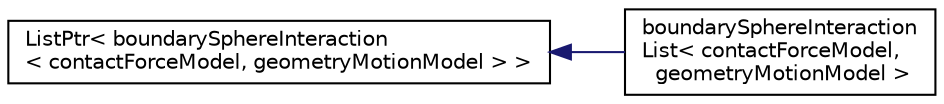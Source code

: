 digraph "Graphical Class Hierarchy"
{
 // LATEX_PDF_SIZE
  edge [fontname="Helvetica",fontsize="10",labelfontname="Helvetica",labelfontsize="10"];
  node [fontname="Helvetica",fontsize="10",shape=record];
  rankdir="LR";
  Node0 [label="ListPtr\< boundarySphereInteraction\l\< contactForceModel, geometryMotionModel \> \>",height=0.2,width=0.4,color="black", fillcolor="white", style="filled",URL="$classpFlow_1_1ListPtr.html",tooltip=" "];
  Node0 -> Node1 [dir="back",color="midnightblue",fontsize="10",style="solid",fontname="Helvetica"];
  Node1 [label="boundarySphereInteraction\lList\< contactForceModel,\l geometryMotionModel \>",height=0.2,width=0.4,color="black", fillcolor="white", style="filled",URL="$classpFlow_1_1boundarySphereInteractionList.html",tooltip=" "];
}
